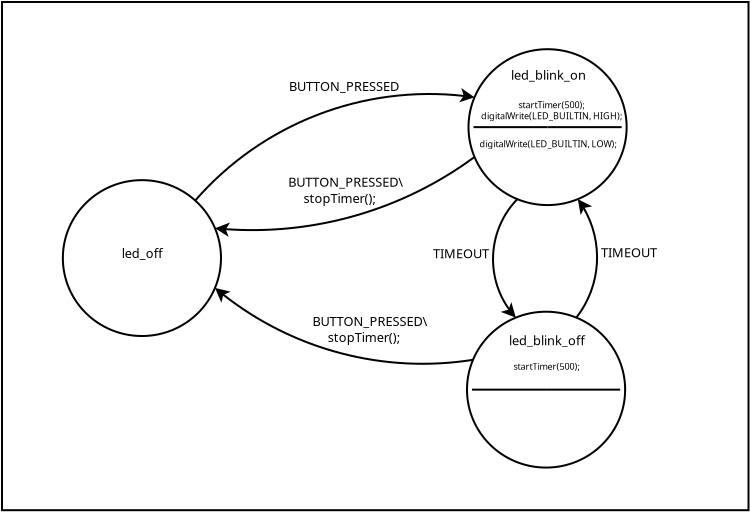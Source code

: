 <?xml version="1.0" encoding="UTF-8"?>
<dia:diagram xmlns:dia="http://www.lysator.liu.se/~alla/dia/">
  <dia:layer name="Background" visible="true" active="true">
    <dia:object type="Flowchart - Box" version="0" id="O0">
      <dia:attribute name="obj_pos">
        <dia:point val="8.075,3.49"/>
      </dia:attribute>
      <dia:attribute name="obj_bb">
        <dia:rectangle val="8.025,3.44;45.45,28.95"/>
      </dia:attribute>
      <dia:attribute name="elem_corner">
        <dia:point val="8.075,3.49"/>
      </dia:attribute>
      <dia:attribute name="elem_width">
        <dia:real val="37.325"/>
      </dia:attribute>
      <dia:attribute name="elem_height">
        <dia:real val="25.41"/>
      </dia:attribute>
      <dia:attribute name="border_width">
        <dia:real val="0.1"/>
      </dia:attribute>
      <dia:attribute name="show_background">
        <dia:boolean val="true"/>
      </dia:attribute>
      <dia:attribute name="padding">
        <dia:real val="0.5"/>
      </dia:attribute>
      <dia:attribute name="text">
        <dia:composite type="text">
          <dia:attribute name="string">
            <dia:string>##</dia:string>
          </dia:attribute>
          <dia:attribute name="font">
            <dia:font family="sans" style="0" name="Helvetica"/>
          </dia:attribute>
          <dia:attribute name="height">
            <dia:real val="0.8"/>
          </dia:attribute>
          <dia:attribute name="pos">
            <dia:point val="26.738,16.389"/>
          </dia:attribute>
          <dia:attribute name="color">
            <dia:color val="#000000"/>
          </dia:attribute>
          <dia:attribute name="alignment">
            <dia:enum val="1"/>
          </dia:attribute>
        </dia:composite>
      </dia:attribute>
    </dia:object>
    <dia:object type="Standard - Text" version="1" id="O1">
      <dia:attribute name="obj_pos">
        <dia:point val="22.5,17.5"/>
      </dia:attribute>
      <dia:attribute name="obj_bb">
        <dia:rectangle val="22.5,16.906;22.5,17.656"/>
      </dia:attribute>
      <dia:attribute name="text">
        <dia:composite type="text">
          <dia:attribute name="string">
            <dia:string>##</dia:string>
          </dia:attribute>
          <dia:attribute name="font">
            <dia:font family="sans" style="0" name="Helvetica"/>
          </dia:attribute>
          <dia:attribute name="height">
            <dia:real val="0.8"/>
          </dia:attribute>
          <dia:attribute name="pos">
            <dia:point val="22.5,17.5"/>
          </dia:attribute>
          <dia:attribute name="color">
            <dia:color val="#000000"/>
          </dia:attribute>
          <dia:attribute name="alignment">
            <dia:enum val="0"/>
          </dia:attribute>
        </dia:composite>
      </dia:attribute>
      <dia:attribute name="valign">
        <dia:enum val="3"/>
      </dia:attribute>
    </dia:object>
    <dia:group>
      <dia:object type="Flowchart - Ellipse" version="0" id="O2">
        <dia:attribute name="obj_pos">
          <dia:point val="11.118,12.397"/>
        </dia:attribute>
        <dia:attribute name="obj_bb">
          <dia:rectangle val="11.068,12.347;19.075,20.24"/>
        </dia:attribute>
        <dia:attribute name="elem_corner">
          <dia:point val="11.118,12.397"/>
        </dia:attribute>
        <dia:attribute name="elem_width">
          <dia:real val="7.907"/>
        </dia:attribute>
        <dia:attribute name="elem_height">
          <dia:real val="7.794"/>
        </dia:attribute>
        <dia:attribute name="show_background">
          <dia:boolean val="true"/>
        </dia:attribute>
        <dia:attribute name="padding">
          <dia:real val="0.354"/>
        </dia:attribute>
        <dia:attribute name="text">
          <dia:composite type="text">
            <dia:attribute name="string">
              <dia:string>##</dia:string>
            </dia:attribute>
            <dia:attribute name="font">
              <dia:font family="sans" style="0" name="Helvetica"/>
            </dia:attribute>
            <dia:attribute name="height">
              <dia:real val="0.8"/>
            </dia:attribute>
            <dia:attribute name="pos">
              <dia:point val="15.072,16.487"/>
            </dia:attribute>
            <dia:attribute name="color">
              <dia:color val="#000000"/>
            </dia:attribute>
            <dia:attribute name="alignment">
              <dia:enum val="1"/>
            </dia:attribute>
          </dia:composite>
        </dia:attribute>
      </dia:object>
      <dia:object type="Standard - Text" version="1" id="O3">
        <dia:attribute name="obj_pos">
          <dia:point val="15.072,16.293"/>
        </dia:attribute>
        <dia:attribute name="obj_bb">
          <dia:rectangle val="14.094,15.7;16.049,16.45"/>
        </dia:attribute>
        <dia:attribute name="text">
          <dia:composite type="text">
            <dia:attribute name="string">
              <dia:string>#led_off#</dia:string>
            </dia:attribute>
            <dia:attribute name="font">
              <dia:font family="sans" style="0" name="Helvetica"/>
            </dia:attribute>
            <dia:attribute name="height">
              <dia:real val="0.8"/>
            </dia:attribute>
            <dia:attribute name="pos">
              <dia:point val="15.072,16.293"/>
            </dia:attribute>
            <dia:attribute name="color">
              <dia:color val="#000000"/>
            </dia:attribute>
            <dia:attribute name="alignment">
              <dia:enum val="1"/>
            </dia:attribute>
          </dia:composite>
        </dia:attribute>
        <dia:attribute name="valign">
          <dia:enum val="3"/>
        </dia:attribute>
        <dia:connections>
          <dia:connection handle="0" to="O2" connection="16"/>
        </dia:connections>
      </dia:object>
    </dia:group>
    <dia:object type="Standard - Arc" version="0" id="O4">
      <dia:attribute name="obj_pos">
        <dia:point val="31.701,11.238"/>
      </dia:attribute>
      <dia:attribute name="obj_bb">
        <dia:rectangle val="18.663,11.177;31.762,15.235"/>
      </dia:attribute>
      <dia:attribute name="conn_endpoints">
        <dia:point val="31.701,11.238"/>
        <dia:point val="18.724,14.802"/>
      </dia:attribute>
      <dia:attribute name="curve_distance">
        <dia:real val="-1.253"/>
      </dia:attribute>
      <dia:attribute name="end_arrow">
        <dia:enum val="22"/>
      </dia:attribute>
      <dia:attribute name="end_arrow_length">
        <dia:real val="0.5"/>
      </dia:attribute>
      <dia:attribute name="end_arrow_width">
        <dia:real val="0.5"/>
      </dia:attribute>
      <dia:connections>
        <dia:connection handle="0" to="O21" connection="9"/>
        <dia:connection handle="1" to="O2" connection="1"/>
      </dia:connections>
    </dia:object>
    <dia:object type="Standard - Text" version="1" id="O5">
      <dia:attribute name="obj_pos">
        <dia:point val="25.175,7.934"/>
      </dia:attribute>
      <dia:attribute name="obj_bb">
        <dia:rectangle val="22.439,7.34;27.911,8.091"/>
      </dia:attribute>
      <dia:attribute name="text">
        <dia:composite type="text">
          <dia:attribute name="string">
            <dia:string>#BUTTON_PRESSED#</dia:string>
          </dia:attribute>
          <dia:attribute name="font">
            <dia:font family="sans" style="0" name="Helvetica"/>
          </dia:attribute>
          <dia:attribute name="height">
            <dia:real val="0.8"/>
          </dia:attribute>
          <dia:attribute name="pos">
            <dia:point val="25.175,7.934"/>
          </dia:attribute>
          <dia:attribute name="color">
            <dia:color val="#000000"/>
          </dia:attribute>
          <dia:attribute name="alignment">
            <dia:enum val="1"/>
          </dia:attribute>
        </dia:composite>
      </dia:attribute>
      <dia:attribute name="valign">
        <dia:enum val="3"/>
      </dia:attribute>
    </dia:object>
    <dia:object type="Standard - Arc" version="0" id="O6">
      <dia:attribute name="obj_pos">
        <dia:point val="17.717,13.438"/>
      </dia:attribute>
      <dia:attribute name="obj_bb">
        <dia:rectangle val="17.653,7.792;31.765,13.502"/>
      </dia:attribute>
      <dia:attribute name="conn_endpoints">
        <dia:point val="17.717,13.438"/>
        <dia:point val="31.701,8.256"/>
      </dia:attribute>
      <dia:attribute name="curve_distance">
        <dia:real val="-1.909"/>
      </dia:attribute>
      <dia:attribute name="end_arrow">
        <dia:enum val="22"/>
      </dia:attribute>
      <dia:attribute name="end_arrow_length">
        <dia:real val="0.5"/>
      </dia:attribute>
      <dia:attribute name="end_arrow_width">
        <dia:real val="0.5"/>
      </dia:attribute>
      <dia:connections>
        <dia:connection handle="1" to="O21" connection="7"/>
      </dia:connections>
    </dia:object>
    <dia:group>
      <dia:object type="Flowchart - Ellipse" version="0" id="O7">
        <dia:attribute name="obj_pos">
          <dia:point val="31.325,18.975"/>
        </dia:attribute>
        <dia:attribute name="obj_bb">
          <dia:rectangle val="31.275,18.925;39.282,26.819"/>
        </dia:attribute>
        <dia:attribute name="elem_corner">
          <dia:point val="31.325,18.975"/>
        </dia:attribute>
        <dia:attribute name="elem_width">
          <dia:real val="7.907"/>
        </dia:attribute>
        <dia:attribute name="elem_height">
          <dia:real val="7.794"/>
        </dia:attribute>
        <dia:attribute name="show_background">
          <dia:boolean val="true"/>
        </dia:attribute>
        <dia:attribute name="padding">
          <dia:real val="0.354"/>
        </dia:attribute>
        <dia:attribute name="text">
          <dia:composite type="text">
            <dia:attribute name="string">
              <dia:string>##</dia:string>
            </dia:attribute>
            <dia:attribute name="font">
              <dia:font family="sans" style="0" name="Helvetica"/>
            </dia:attribute>
            <dia:attribute name="height">
              <dia:real val="0.8"/>
            </dia:attribute>
            <dia:attribute name="pos">
              <dia:point val="35.278,23.066"/>
            </dia:attribute>
            <dia:attribute name="color">
              <dia:color val="#000000"/>
            </dia:attribute>
            <dia:attribute name="alignment">
              <dia:enum val="1"/>
            </dia:attribute>
          </dia:composite>
        </dia:attribute>
      </dia:object>
      <dia:object type="Standard - Text" version="1" id="O8">
        <dia:attribute name="obj_pos">
          <dia:point val="35.303,21.872"/>
        </dia:attribute>
        <dia:attribute name="obj_bb">
          <dia:rectangle val="33.664,21.453;36.942,21.982"/>
        </dia:attribute>
        <dia:attribute name="text">
          <dia:composite type="text">
            <dia:attribute name="string">
              <dia:string>#startTimer(500);#</dia:string>
            </dia:attribute>
            <dia:attribute name="font">
              <dia:font family="sans" style="0" name="Helvetica"/>
            </dia:attribute>
            <dia:attribute name="height">
              <dia:real val="0.564"/>
            </dia:attribute>
            <dia:attribute name="pos">
              <dia:point val="35.303,21.872"/>
            </dia:attribute>
            <dia:attribute name="color">
              <dia:color val="#000000"/>
            </dia:attribute>
            <dia:attribute name="alignment">
              <dia:enum val="1"/>
            </dia:attribute>
          </dia:composite>
        </dia:attribute>
        <dia:attribute name="valign">
          <dia:enum val="3"/>
        </dia:attribute>
      </dia:object>
      <dia:object type="Standard - Text" version="1" id="O9">
        <dia:attribute name="obj_pos">
          <dia:point val="35.325,20.658"/>
        </dia:attribute>
        <dia:attribute name="obj_bb">
          <dia:rectangle val="33.529,20.064;37.121,20.814"/>
        </dia:attribute>
        <dia:attribute name="text">
          <dia:composite type="text">
            <dia:attribute name="string">
              <dia:string>#led_blink_off#</dia:string>
            </dia:attribute>
            <dia:attribute name="font">
              <dia:font family="sans" style="0" name="Helvetica"/>
            </dia:attribute>
            <dia:attribute name="height">
              <dia:real val="0.8"/>
            </dia:attribute>
            <dia:attribute name="pos">
              <dia:point val="35.325,20.658"/>
            </dia:attribute>
            <dia:attribute name="color">
              <dia:color val="#000000"/>
            </dia:attribute>
            <dia:attribute name="alignment">
              <dia:enum val="1"/>
            </dia:attribute>
          </dia:composite>
        </dia:attribute>
        <dia:attribute name="valign">
          <dia:enum val="3"/>
        </dia:attribute>
      </dia:object>
      <dia:object type="Standard - Line" version="0" id="O10">
        <dia:attribute name="obj_pos">
          <dia:point val="31.325,22.872"/>
        </dia:attribute>
        <dia:attribute name="obj_bb">
          <dia:rectangle val="31.525,22.822;35.328,22.922"/>
        </dia:attribute>
        <dia:attribute name="conn_endpoints">
          <dia:point val="31.325,22.872"/>
          <dia:point val="35.278,22.872"/>
        </dia:attribute>
        <dia:attribute name="numcp">
          <dia:int val="1"/>
        </dia:attribute>
        <dia:attribute name="absolute_start_gap">
          <dia:real val="0.25"/>
        </dia:attribute>
        <dia:connections>
          <dia:connection handle="0" to="O7" connection="8"/>
          <dia:connection handle="1" to="O7" connection="16"/>
        </dia:connections>
      </dia:object>
      <dia:object type="Standard - Line" version="0" id="O11">
        <dia:attribute name="obj_pos">
          <dia:point val="39.232,22.872"/>
        </dia:attribute>
        <dia:attribute name="obj_bb">
          <dia:rectangle val="35.228,22.822;39.032,22.922"/>
        </dia:attribute>
        <dia:attribute name="conn_endpoints">
          <dia:point val="39.232,22.872"/>
          <dia:point val="35.278,22.872"/>
        </dia:attribute>
        <dia:attribute name="numcp">
          <dia:int val="1"/>
        </dia:attribute>
        <dia:attribute name="absolute_start_gap">
          <dia:real val="0.25"/>
        </dia:attribute>
        <dia:connections>
          <dia:connection handle="0" to="O7" connection="0"/>
          <dia:connection handle="1" to="O7" connection="16"/>
        </dia:connections>
      </dia:object>
    </dia:group>
    <dia:object type="Standard - Arc" version="0" id="O12">
      <dia:attribute name="obj_pos">
        <dia:point val="33.84,13.347"/>
      </dia:attribute>
      <dia:attribute name="obj_bb">
        <dia:rectangle val="32.577,13.296;33.891,19.322"/>
      </dia:attribute>
      <dia:attribute name="conn_endpoints">
        <dia:point val="33.84,13.347"/>
        <dia:point val="33.766,19.272"/>
      </dia:attribute>
      <dia:attribute name="curve_distance">
        <dia:real val="1.176"/>
      </dia:attribute>
      <dia:attribute name="end_arrow">
        <dia:enum val="22"/>
      </dia:attribute>
      <dia:attribute name="end_arrow_length">
        <dia:real val="0.5"/>
      </dia:attribute>
      <dia:attribute name="end_arrow_width">
        <dia:real val="0.5"/>
      </dia:attribute>
      <dia:connections>
        <dia:connection handle="0" to="O21" connection="11"/>
        <dia:connection handle="1" to="O7" connection="5"/>
      </dia:connections>
    </dia:object>
    <dia:object type="Standard - Arc" version="0" id="O13">
      <dia:attribute name="obj_pos">
        <dia:point val="36.791,19.272"/>
      </dia:attribute>
      <dia:attribute name="obj_bb">
        <dia:rectangle val="36.741,13.296;37.879,19.322"/>
      </dia:attribute>
      <dia:attribute name="conn_endpoints">
        <dia:point val="36.791,19.272"/>
        <dia:point val="36.866,13.347"/>
      </dia:attribute>
      <dia:attribute name="curve_distance">
        <dia:real val="1"/>
      </dia:attribute>
      <dia:attribute name="end_arrow">
        <dia:enum val="22"/>
      </dia:attribute>
      <dia:attribute name="end_arrow_length">
        <dia:real val="0.5"/>
      </dia:attribute>
      <dia:attribute name="end_arrow_width">
        <dia:real val="0.5"/>
      </dia:attribute>
      <dia:connections>
        <dia:connection handle="0" to="O7" connection="3"/>
        <dia:connection handle="1" to="O21" connection="13"/>
      </dia:connections>
    </dia:object>
    <dia:object type="Standard - Text" version="1" id="O14">
      <dia:attribute name="obj_pos">
        <dia:point val="38.025,16.258"/>
      </dia:attribute>
      <dia:attribute name="obj_bb">
        <dia:rectangle val="38.025,15.664;40.745,16.414"/>
      </dia:attribute>
      <dia:attribute name="text">
        <dia:composite type="text">
          <dia:attribute name="string">
            <dia:string>#TIMEOUT#</dia:string>
          </dia:attribute>
          <dia:attribute name="font">
            <dia:font family="sans" style="0" name="Helvetica"/>
          </dia:attribute>
          <dia:attribute name="height">
            <dia:real val="0.8"/>
          </dia:attribute>
          <dia:attribute name="pos">
            <dia:point val="38.025,16.258"/>
          </dia:attribute>
          <dia:attribute name="color">
            <dia:color val="#000000"/>
          </dia:attribute>
          <dia:attribute name="alignment">
            <dia:enum val="0"/>
          </dia:attribute>
        </dia:composite>
      </dia:attribute>
      <dia:attribute name="valign">
        <dia:enum val="3"/>
      </dia:attribute>
    </dia:object>
    <dia:object type="Standard - Text" version="1" id="O15">
      <dia:attribute name="obj_pos">
        <dia:point val="29.625,16.308"/>
      </dia:attribute>
      <dia:attribute name="obj_bb">
        <dia:rectangle val="29.625,15.714;32.345,16.464"/>
      </dia:attribute>
      <dia:attribute name="text">
        <dia:composite type="text">
          <dia:attribute name="string">
            <dia:string>#TIMEOUT#</dia:string>
          </dia:attribute>
          <dia:attribute name="font">
            <dia:font family="sans" style="0" name="Helvetica"/>
          </dia:attribute>
          <dia:attribute name="height">
            <dia:real val="0.8"/>
          </dia:attribute>
          <dia:attribute name="pos">
            <dia:point val="29.625,16.308"/>
          </dia:attribute>
          <dia:attribute name="color">
            <dia:color val="#000000"/>
          </dia:attribute>
          <dia:attribute name="alignment">
            <dia:enum val="0"/>
          </dia:attribute>
        </dia:composite>
      </dia:attribute>
      <dia:attribute name="valign">
        <dia:enum val="3"/>
      </dia:attribute>
    </dia:object>
    <dia:object type="Standard - Arc" version="0" id="O16">
      <dia:attribute name="obj_pos">
        <dia:point val="31.626,21.381"/>
      </dia:attribute>
      <dia:attribute name="obj_bb">
        <dia:rectangle val="18.663,17.723;31.688,21.629"/>
      </dia:attribute>
      <dia:attribute name="conn_endpoints">
        <dia:point val="31.626,21.381"/>
        <dia:point val="18.724,17.785"/>
      </dia:attribute>
      <dia:attribute name="curve_distance">
        <dia:real val="-1.459"/>
      </dia:attribute>
      <dia:attribute name="end_arrow">
        <dia:enum val="22"/>
      </dia:attribute>
      <dia:attribute name="end_arrow_length">
        <dia:real val="0.5"/>
      </dia:attribute>
      <dia:attribute name="end_arrow_width">
        <dia:real val="0.5"/>
      </dia:attribute>
      <dia:connections>
        <dia:connection handle="0" to="O7" connection="7"/>
        <dia:connection handle="1" to="O2" connection="15"/>
      </dia:connections>
    </dia:object>
    <dia:group>
      <dia:object type="Standard - Text" version="1" id="O17">
        <dia:attribute name="obj_pos">
          <dia:point val="25.262,12.731"/>
        </dia:attribute>
        <dia:attribute name="obj_bb">
          <dia:rectangle val="22.395,12.119;28.149,12.925"/>
        </dia:attribute>
        <dia:attribute name="text">
          <dia:composite type="text">
            <dia:attribute name="string">
              <dia:string>#BUTTON_PRESSED\#</dia:string>
            </dia:attribute>
            <dia:attribute name="font">
              <dia:font family="sans" style="0" name="Helvetica"/>
            </dia:attribute>
            <dia:attribute name="height">
              <dia:real val="0.8"/>
            </dia:attribute>
            <dia:attribute name="pos">
              <dia:point val="25.262,12.731"/>
            </dia:attribute>
            <dia:attribute name="color">
              <dia:color val="#000000"/>
            </dia:attribute>
            <dia:attribute name="alignment">
              <dia:enum val="1"/>
            </dia:attribute>
          </dia:composite>
        </dia:attribute>
        <dia:attribute name="valign">
          <dia:enum val="3"/>
        </dia:attribute>
      </dia:object>
      <dia:object type="Standard - Text" version="1" id="O18">
        <dia:attribute name="obj_pos">
          <dia:point val="24.948,13.537"/>
        </dia:attribute>
        <dia:attribute name="obj_bb">
          <dia:rectangle val="23.203,12.944;26.692,13.694"/>
        </dia:attribute>
        <dia:attribute name="text">
          <dia:composite type="text">
            <dia:attribute name="string">
              <dia:string>#stopTimer();#</dia:string>
            </dia:attribute>
            <dia:attribute name="font">
              <dia:font family="sans" style="0" name="Helvetica"/>
            </dia:attribute>
            <dia:attribute name="height">
              <dia:real val="0.8"/>
            </dia:attribute>
            <dia:attribute name="pos">
              <dia:point val="24.948,13.537"/>
            </dia:attribute>
            <dia:attribute name="color">
              <dia:color val="#000000"/>
            </dia:attribute>
            <dia:attribute name="alignment">
              <dia:enum val="1"/>
            </dia:attribute>
          </dia:composite>
        </dia:attribute>
        <dia:attribute name="valign">
          <dia:enum val="3"/>
        </dia:attribute>
      </dia:object>
    </dia:group>
    <dia:group>
      <dia:object type="Standard - Text" version="1" id="O19">
        <dia:attribute name="obj_pos">
          <dia:point val="26.477,19.686"/>
        </dia:attribute>
        <dia:attribute name="obj_bb">
          <dia:rectangle val="23.61,19.092;29.345,19.842"/>
        </dia:attribute>
        <dia:attribute name="text">
          <dia:composite type="text">
            <dia:attribute name="string">
              <dia:string>#BUTTON_PRESSED\#</dia:string>
            </dia:attribute>
            <dia:attribute name="font">
              <dia:font family="sans" style="0" name="Helvetica"/>
            </dia:attribute>
            <dia:attribute name="height">
              <dia:real val="0.8"/>
            </dia:attribute>
            <dia:attribute name="pos">
              <dia:point val="26.477,19.686"/>
            </dia:attribute>
            <dia:attribute name="color">
              <dia:color val="#000000"/>
            </dia:attribute>
            <dia:attribute name="alignment">
              <dia:enum val="1"/>
            </dia:attribute>
          </dia:composite>
        </dia:attribute>
        <dia:attribute name="valign">
          <dia:enum val="3"/>
        </dia:attribute>
      </dia:object>
      <dia:object type="Standard - Text" version="1" id="O20">
        <dia:attribute name="obj_pos">
          <dia:point val="26.163,20.492"/>
        </dia:attribute>
        <dia:attribute name="obj_bb">
          <dia:rectangle val="24.418,19.899;27.907,20.649"/>
        </dia:attribute>
        <dia:attribute name="text">
          <dia:composite type="text">
            <dia:attribute name="string">
              <dia:string>#stopTimer();#</dia:string>
            </dia:attribute>
            <dia:attribute name="font">
              <dia:font family="sans" style="0" name="Helvetica"/>
            </dia:attribute>
            <dia:attribute name="height">
              <dia:real val="0.8"/>
            </dia:attribute>
            <dia:attribute name="pos">
              <dia:point val="26.163,20.492"/>
            </dia:attribute>
            <dia:attribute name="color">
              <dia:color val="#000000"/>
            </dia:attribute>
            <dia:attribute name="alignment">
              <dia:enum val="1"/>
            </dia:attribute>
          </dia:composite>
        </dia:attribute>
        <dia:attribute name="valign">
          <dia:enum val="3"/>
        </dia:attribute>
      </dia:object>
    </dia:group>
    <dia:group>
      <dia:object type="Flowchart - Ellipse" version="0" id="O21">
        <dia:attribute name="obj_pos">
          <dia:point val="31.4,5.85"/>
        </dia:attribute>
        <dia:attribute name="obj_bb">
          <dia:rectangle val="31.35,5.8;39.357,13.694"/>
        </dia:attribute>
        <dia:attribute name="elem_corner">
          <dia:point val="31.4,5.85"/>
        </dia:attribute>
        <dia:attribute name="elem_width">
          <dia:real val="7.907"/>
        </dia:attribute>
        <dia:attribute name="elem_height">
          <dia:real val="7.794"/>
        </dia:attribute>
        <dia:attribute name="show_background">
          <dia:boolean val="true"/>
        </dia:attribute>
        <dia:attribute name="padding">
          <dia:real val="0.354"/>
        </dia:attribute>
        <dia:attribute name="text">
          <dia:composite type="text">
            <dia:attribute name="string">
              <dia:string>##</dia:string>
            </dia:attribute>
            <dia:attribute name="font">
              <dia:font family="sans" style="0" name="Helvetica"/>
            </dia:attribute>
            <dia:attribute name="height">
              <dia:real val="0.8"/>
            </dia:attribute>
            <dia:attribute name="pos">
              <dia:point val="35.353,9.941"/>
            </dia:attribute>
            <dia:attribute name="color">
              <dia:color val="#000000"/>
            </dia:attribute>
            <dia:attribute name="alignment">
              <dia:enum val="1"/>
            </dia:attribute>
          </dia:composite>
        </dia:attribute>
      </dia:object>
      <dia:object type="Standard - Text" version="1" id="O22">
        <dia:attribute name="obj_pos">
          <dia:point val="35.4,7.381"/>
        </dia:attribute>
        <dia:attribute name="obj_bb">
          <dia:rectangle val="33.65,6.787;37.15,7.537"/>
        </dia:attribute>
        <dia:attribute name="text">
          <dia:composite type="text">
            <dia:attribute name="string">
              <dia:string>#led_blink_on#</dia:string>
            </dia:attribute>
            <dia:attribute name="font">
              <dia:font family="sans" style="0" name="Helvetica"/>
            </dia:attribute>
            <dia:attribute name="height">
              <dia:real val="0.8"/>
            </dia:attribute>
            <dia:attribute name="pos">
              <dia:point val="35.4,7.381"/>
            </dia:attribute>
            <dia:attribute name="color">
              <dia:color val="#000000"/>
            </dia:attribute>
            <dia:attribute name="alignment">
              <dia:enum val="1"/>
            </dia:attribute>
          </dia:composite>
        </dia:attribute>
        <dia:attribute name="valign">
          <dia:enum val="3"/>
        </dia:attribute>
      </dia:object>
      <dia:object type="Standard - Text" version="1" id="O23">
        <dia:attribute name="obj_pos">
          <dia:point val="35.375,10.756"/>
        </dia:attribute>
        <dia:attribute name="obj_bb">
          <dia:rectangle val="32.155,10.337;38.595,10.866"/>
        </dia:attribute>
        <dia:attribute name="text">
          <dia:composite type="text">
            <dia:attribute name="string">
              <dia:string>#digitalWrite(LED_BUILTIN, LOW);#</dia:string>
            </dia:attribute>
            <dia:attribute name="font">
              <dia:font family="sans" style="0" name="Helvetica"/>
            </dia:attribute>
            <dia:attribute name="height">
              <dia:real val="0.564"/>
            </dia:attribute>
            <dia:attribute name="pos">
              <dia:point val="35.375,10.756"/>
            </dia:attribute>
            <dia:attribute name="color">
              <dia:color val="#000000"/>
            </dia:attribute>
            <dia:attribute name="alignment">
              <dia:enum val="1"/>
            </dia:attribute>
          </dia:composite>
        </dia:attribute>
        <dia:attribute name="valign">
          <dia:enum val="3"/>
        </dia:attribute>
      </dia:object>
      <dia:object type="Standard - Line" version="0" id="O24">
        <dia:attribute name="obj_pos">
          <dia:point val="31.4,9.747"/>
        </dia:attribute>
        <dia:attribute name="obj_bb">
          <dia:rectangle val="31.6,9.697;35.403,9.797"/>
        </dia:attribute>
        <dia:attribute name="conn_endpoints">
          <dia:point val="31.4,9.747"/>
          <dia:point val="35.353,9.747"/>
        </dia:attribute>
        <dia:attribute name="numcp">
          <dia:int val="1"/>
        </dia:attribute>
        <dia:attribute name="absolute_start_gap">
          <dia:real val="0.25"/>
        </dia:attribute>
      </dia:object>
      <dia:object type="Standard - Line" version="0" id="O25">
        <dia:attribute name="obj_pos">
          <dia:point val="39.307,9.747"/>
        </dia:attribute>
        <dia:attribute name="obj_bb">
          <dia:rectangle val="35.303,9.697;39.107,9.797"/>
        </dia:attribute>
        <dia:attribute name="conn_endpoints">
          <dia:point val="39.307,9.747"/>
          <dia:point val="35.353,9.747"/>
        </dia:attribute>
        <dia:attribute name="numcp">
          <dia:int val="1"/>
        </dia:attribute>
        <dia:attribute name="absolute_start_gap">
          <dia:real val="0.25"/>
        </dia:attribute>
      </dia:object>
      <dia:group>
        <dia:object type="Standard - Text" version="1" id="O26">
          <dia:attribute name="obj_pos">
            <dia:point val="35.545,8.797"/>
          </dia:attribute>
          <dia:attribute name="obj_bb">
            <dia:rectangle val="33.906,8.378;37.184,8.907"/>
          </dia:attribute>
          <dia:attribute name="text">
            <dia:composite type="text">
              <dia:attribute name="string">
                <dia:string>#startTimer(500);#</dia:string>
              </dia:attribute>
              <dia:attribute name="font">
                <dia:font family="sans" style="0" name="Helvetica"/>
              </dia:attribute>
              <dia:attribute name="height">
                <dia:real val="0.564"/>
              </dia:attribute>
              <dia:attribute name="pos">
                <dia:point val="35.545,8.797"/>
              </dia:attribute>
              <dia:attribute name="color">
                <dia:color val="#000000"/>
              </dia:attribute>
              <dia:attribute name="alignment">
                <dia:enum val="1"/>
              </dia:attribute>
            </dia:composite>
          </dia:attribute>
          <dia:attribute name="valign">
            <dia:enum val="3"/>
          </dia:attribute>
        </dia:object>
        <dia:object type="Standard - Text" version="1" id="O27">
          <dia:attribute name="obj_pos">
            <dia:point val="35.545,9.352"/>
          </dia:attribute>
          <dia:attribute name="obj_bb">
            <dia:rectangle val="32.26,8.933;38.83,9.463"/>
          </dia:attribute>
          <dia:attribute name="text">
            <dia:composite type="text">
              <dia:attribute name="string">
                <dia:string>#digitalWrite(LED_BUILTIN, HIGH);#</dia:string>
              </dia:attribute>
              <dia:attribute name="font">
                <dia:font family="sans" style="0" name="Helvetica"/>
              </dia:attribute>
              <dia:attribute name="height">
                <dia:real val="0.564"/>
              </dia:attribute>
              <dia:attribute name="pos">
                <dia:point val="35.545,9.352"/>
              </dia:attribute>
              <dia:attribute name="color">
                <dia:color val="#000000"/>
              </dia:attribute>
              <dia:attribute name="alignment">
                <dia:enum val="1"/>
              </dia:attribute>
            </dia:composite>
          </dia:attribute>
          <dia:attribute name="valign">
            <dia:enum val="3"/>
          </dia:attribute>
        </dia:object>
      </dia:group>
    </dia:group>
  </dia:layer>
</dia:diagram>
